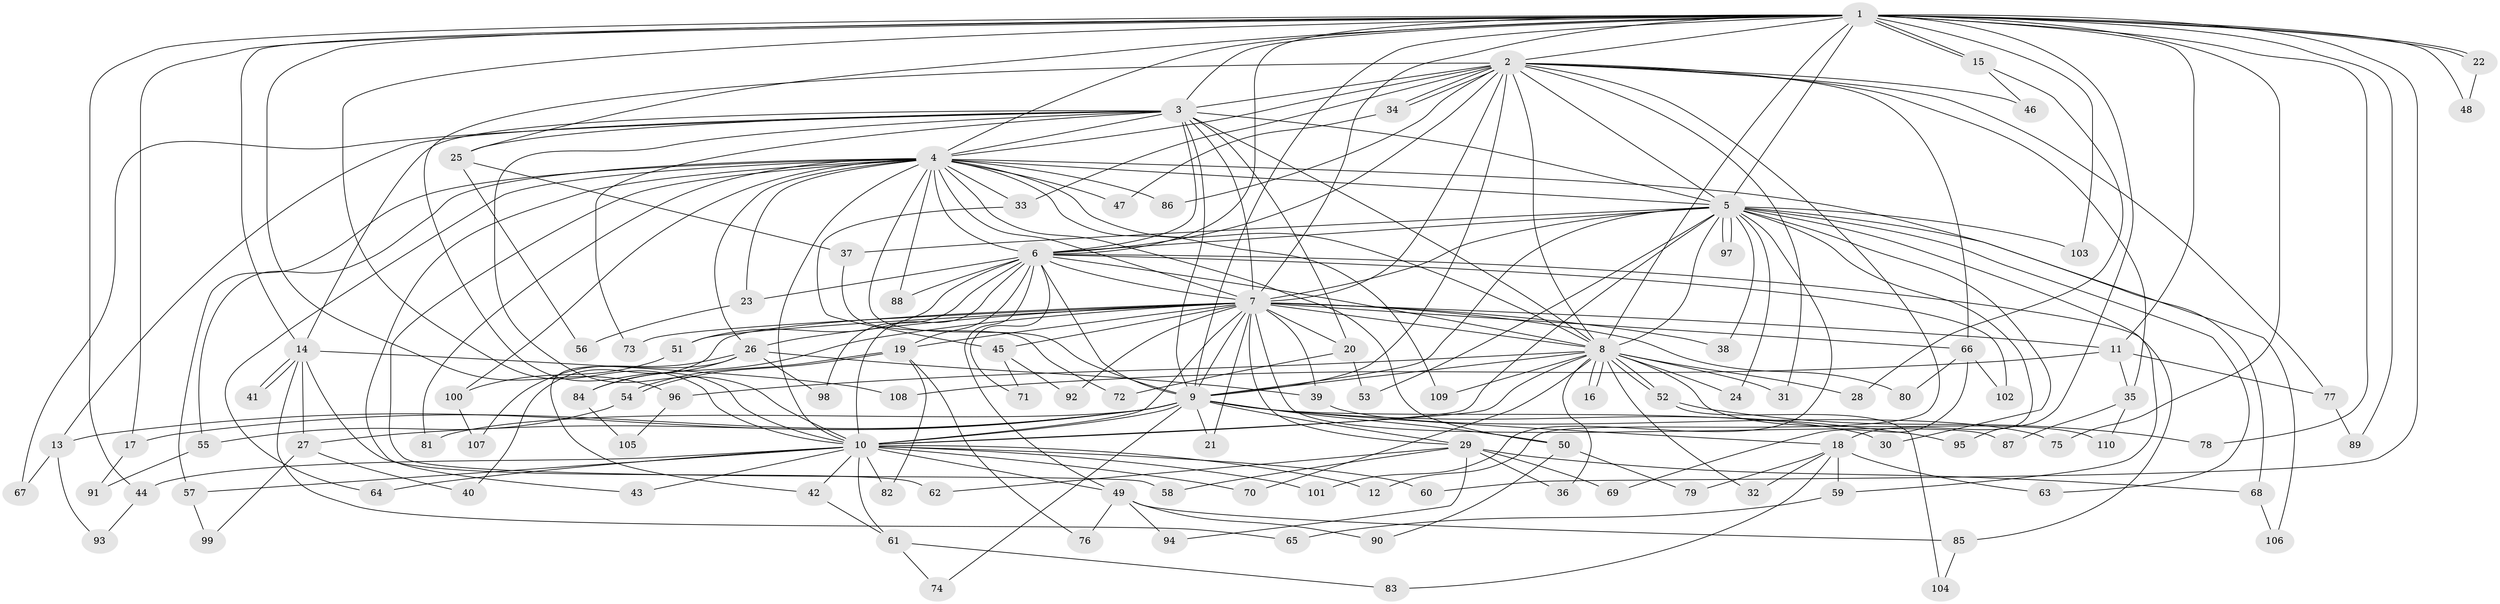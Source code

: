 // Generated by graph-tools (version 1.1) at 2025/34/03/09/25 02:34:52]
// undirected, 110 vertices, 245 edges
graph export_dot {
graph [start="1"]
  node [color=gray90,style=filled];
  1;
  2;
  3;
  4;
  5;
  6;
  7;
  8;
  9;
  10;
  11;
  12;
  13;
  14;
  15;
  16;
  17;
  18;
  19;
  20;
  21;
  22;
  23;
  24;
  25;
  26;
  27;
  28;
  29;
  30;
  31;
  32;
  33;
  34;
  35;
  36;
  37;
  38;
  39;
  40;
  41;
  42;
  43;
  44;
  45;
  46;
  47;
  48;
  49;
  50;
  51;
  52;
  53;
  54;
  55;
  56;
  57;
  58;
  59;
  60;
  61;
  62;
  63;
  64;
  65;
  66;
  67;
  68;
  69;
  70;
  71;
  72;
  73;
  74;
  75;
  76;
  77;
  78;
  79;
  80;
  81;
  82;
  83;
  84;
  85;
  86;
  87;
  88;
  89;
  90;
  91;
  92;
  93;
  94;
  95;
  96;
  97;
  98;
  99;
  100;
  101;
  102;
  103;
  104;
  105;
  106;
  107;
  108;
  109;
  110;
  1 -- 2;
  1 -- 3;
  1 -- 4;
  1 -- 5;
  1 -- 6;
  1 -- 7;
  1 -- 8;
  1 -- 9;
  1 -- 10;
  1 -- 11;
  1 -- 14;
  1 -- 15;
  1 -- 15;
  1 -- 17;
  1 -- 22;
  1 -- 22;
  1 -- 25;
  1 -- 44;
  1 -- 48;
  1 -- 60;
  1 -- 75;
  1 -- 78;
  1 -- 89;
  1 -- 95;
  1 -- 96;
  1 -- 103;
  2 -- 3;
  2 -- 4;
  2 -- 5;
  2 -- 6;
  2 -- 7;
  2 -- 8;
  2 -- 9;
  2 -- 10;
  2 -- 12;
  2 -- 31;
  2 -- 33;
  2 -- 34;
  2 -- 34;
  2 -- 35;
  2 -- 46;
  2 -- 66;
  2 -- 77;
  2 -- 86;
  3 -- 4;
  3 -- 5;
  3 -- 6;
  3 -- 7;
  3 -- 8;
  3 -- 9;
  3 -- 10;
  3 -- 13;
  3 -- 14;
  3 -- 20;
  3 -- 25;
  3 -- 67;
  3 -- 73;
  4 -- 5;
  4 -- 6;
  4 -- 7;
  4 -- 8;
  4 -- 9;
  4 -- 10;
  4 -- 23;
  4 -- 26;
  4 -- 33;
  4 -- 43;
  4 -- 47;
  4 -- 50;
  4 -- 55;
  4 -- 57;
  4 -- 58;
  4 -- 64;
  4 -- 68;
  4 -- 81;
  4 -- 86;
  4 -- 88;
  4 -- 100;
  4 -- 109;
  5 -- 6;
  5 -- 7;
  5 -- 8;
  5 -- 9;
  5 -- 10;
  5 -- 18;
  5 -- 24;
  5 -- 30;
  5 -- 37;
  5 -- 38;
  5 -- 53;
  5 -- 59;
  5 -- 63;
  5 -- 97;
  5 -- 97;
  5 -- 101;
  5 -- 103;
  5 -- 106;
  6 -- 7;
  6 -- 8;
  6 -- 9;
  6 -- 10;
  6 -- 19;
  6 -- 23;
  6 -- 49;
  6 -- 51;
  6 -- 71;
  6 -- 85;
  6 -- 88;
  6 -- 98;
  6 -- 102;
  7 -- 8;
  7 -- 9;
  7 -- 10;
  7 -- 11;
  7 -- 19;
  7 -- 20;
  7 -- 21;
  7 -- 26;
  7 -- 29;
  7 -- 38;
  7 -- 39;
  7 -- 40;
  7 -- 45;
  7 -- 51;
  7 -- 66;
  7 -- 73;
  7 -- 80;
  7 -- 84;
  7 -- 87;
  7 -- 92;
  8 -- 9;
  8 -- 10;
  8 -- 16;
  8 -- 16;
  8 -- 24;
  8 -- 28;
  8 -- 31;
  8 -- 32;
  8 -- 36;
  8 -- 52;
  8 -- 52;
  8 -- 70;
  8 -- 96;
  8 -- 109;
  8 -- 110;
  9 -- 10;
  9 -- 13;
  9 -- 17;
  9 -- 18;
  9 -- 21;
  9 -- 27;
  9 -- 29;
  9 -- 30;
  9 -- 50;
  9 -- 74;
  9 -- 81;
  9 -- 95;
  10 -- 12;
  10 -- 42;
  10 -- 43;
  10 -- 44;
  10 -- 49;
  10 -- 57;
  10 -- 60;
  10 -- 61;
  10 -- 64;
  10 -- 70;
  10 -- 82;
  10 -- 101;
  11 -- 35;
  11 -- 77;
  11 -- 108;
  13 -- 67;
  13 -- 93;
  14 -- 27;
  14 -- 41;
  14 -- 41;
  14 -- 62;
  14 -- 65;
  14 -- 108;
  15 -- 28;
  15 -- 46;
  17 -- 91;
  18 -- 32;
  18 -- 59;
  18 -- 63;
  18 -- 79;
  18 -- 83;
  19 -- 54;
  19 -- 54;
  19 -- 76;
  19 -- 82;
  20 -- 53;
  20 -- 72;
  22 -- 48;
  23 -- 56;
  25 -- 37;
  25 -- 56;
  26 -- 39;
  26 -- 42;
  26 -- 84;
  26 -- 98;
  26 -- 107;
  27 -- 40;
  27 -- 99;
  29 -- 36;
  29 -- 58;
  29 -- 62;
  29 -- 68;
  29 -- 69;
  29 -- 94;
  33 -- 45;
  34 -- 47;
  35 -- 87;
  35 -- 110;
  37 -- 72;
  39 -- 75;
  42 -- 61;
  44 -- 93;
  45 -- 71;
  45 -- 92;
  49 -- 76;
  49 -- 85;
  49 -- 90;
  49 -- 94;
  50 -- 79;
  50 -- 90;
  51 -- 100;
  52 -- 78;
  52 -- 104;
  54 -- 55;
  55 -- 91;
  57 -- 99;
  59 -- 65;
  61 -- 74;
  61 -- 83;
  66 -- 69;
  66 -- 80;
  66 -- 102;
  68 -- 106;
  77 -- 89;
  84 -- 105;
  85 -- 104;
  96 -- 105;
  100 -- 107;
}
